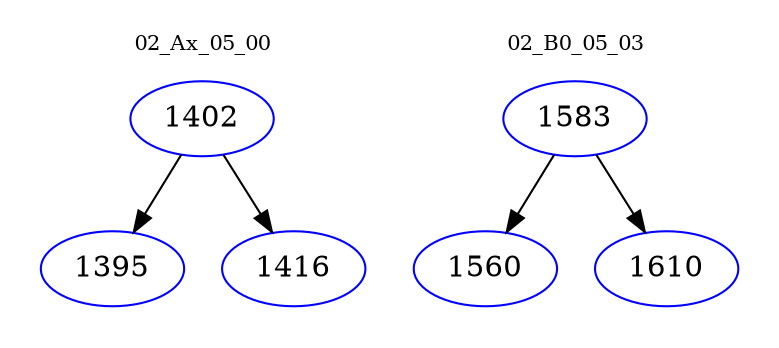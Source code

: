 digraph{
subgraph cluster_0 {
color = white
label = "02_Ax_05_00";
fontsize=10;
T0_1402 [label="1402", color="blue"]
T0_1402 -> T0_1395 [color="black"]
T0_1395 [label="1395", color="blue"]
T0_1402 -> T0_1416 [color="black"]
T0_1416 [label="1416", color="blue"]
}
subgraph cluster_1 {
color = white
label = "02_B0_05_03";
fontsize=10;
T1_1583 [label="1583", color="blue"]
T1_1583 -> T1_1560 [color="black"]
T1_1560 [label="1560", color="blue"]
T1_1583 -> T1_1610 [color="black"]
T1_1610 [label="1610", color="blue"]
}
}
